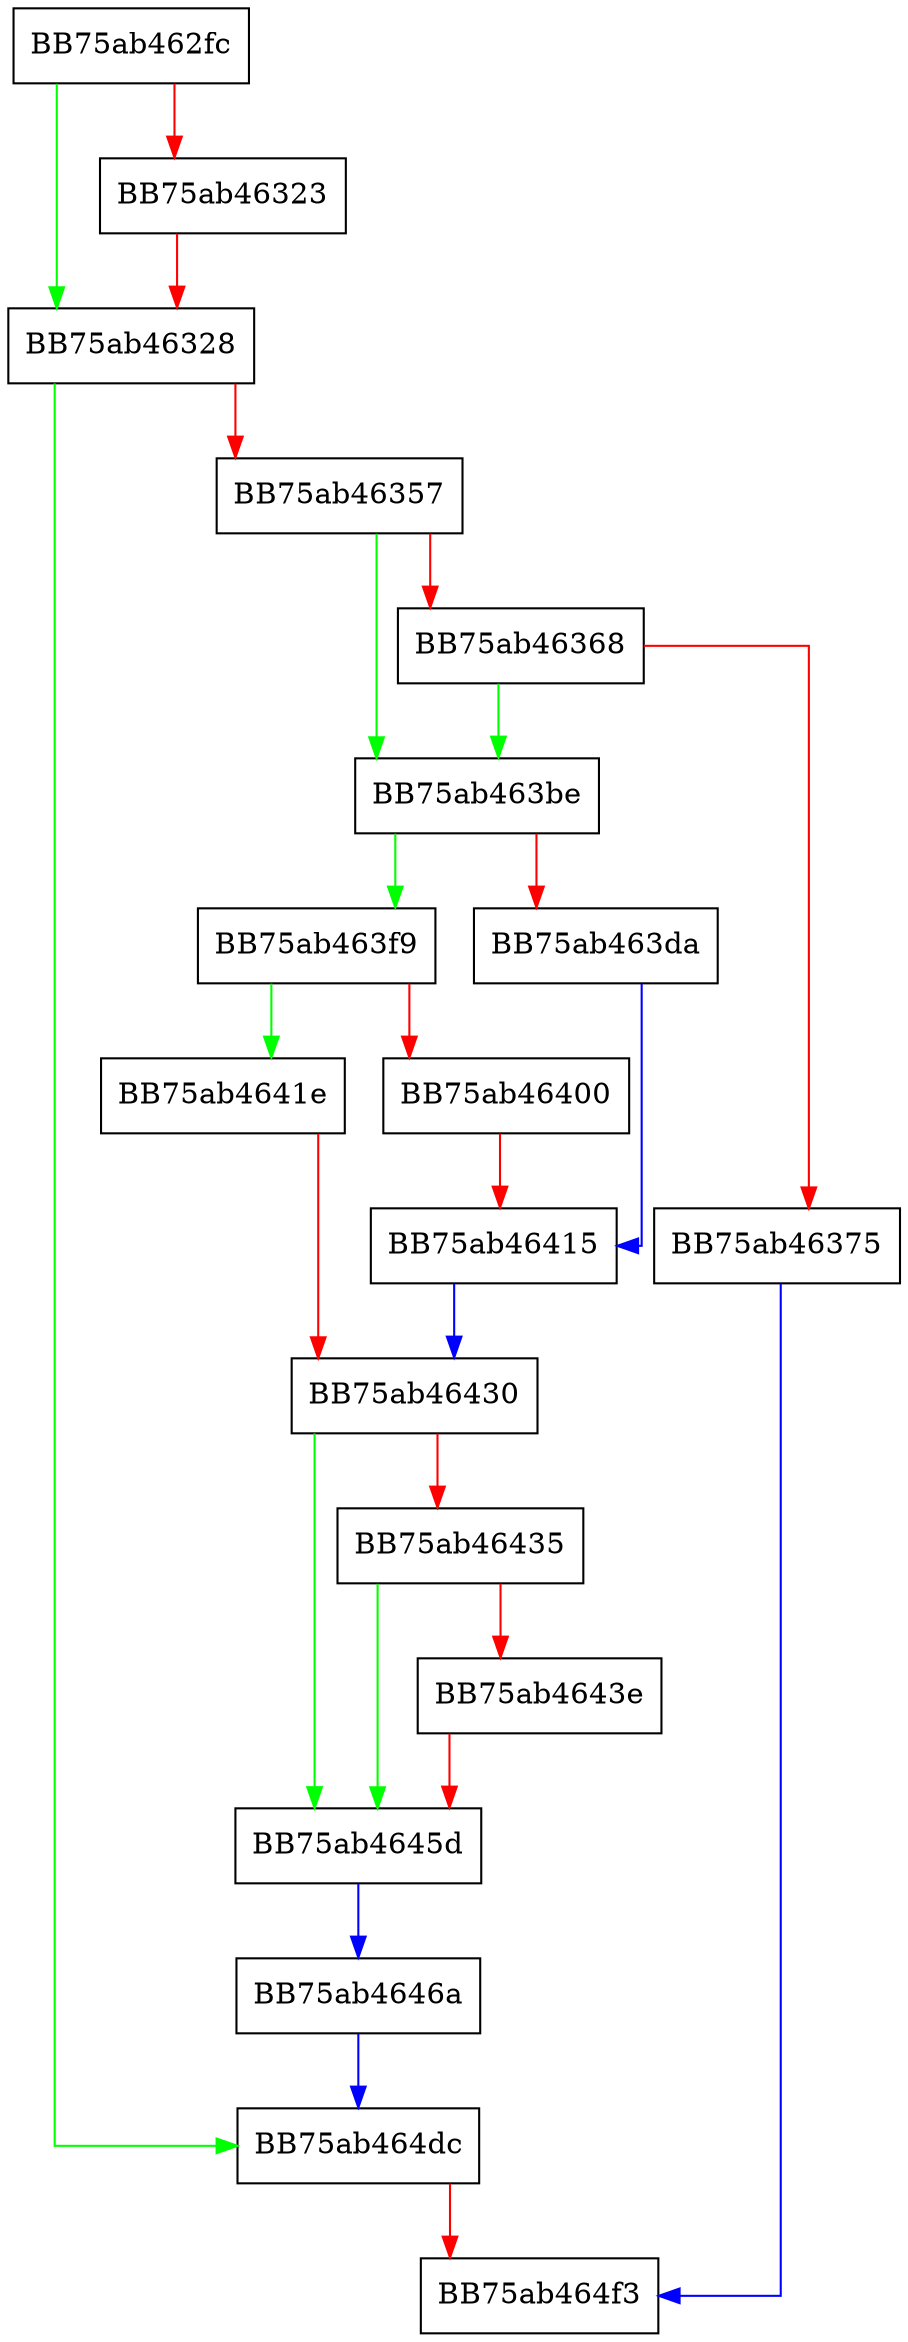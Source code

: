 digraph GenerateCampAzSubmitFeedbackReport {
  node [shape="box"];
  graph [splines=ortho];
  BB75ab462fc -> BB75ab46328 [color="green"];
  BB75ab462fc -> BB75ab46323 [color="red"];
  BB75ab46323 -> BB75ab46328 [color="red"];
  BB75ab46328 -> BB75ab464dc [color="green"];
  BB75ab46328 -> BB75ab46357 [color="red"];
  BB75ab46357 -> BB75ab463be [color="green"];
  BB75ab46357 -> BB75ab46368 [color="red"];
  BB75ab46368 -> BB75ab463be [color="green"];
  BB75ab46368 -> BB75ab46375 [color="red"];
  BB75ab46375 -> BB75ab464f3 [color="blue"];
  BB75ab463be -> BB75ab463f9 [color="green"];
  BB75ab463be -> BB75ab463da [color="red"];
  BB75ab463da -> BB75ab46415 [color="blue"];
  BB75ab463f9 -> BB75ab4641e [color="green"];
  BB75ab463f9 -> BB75ab46400 [color="red"];
  BB75ab46400 -> BB75ab46415 [color="red"];
  BB75ab46415 -> BB75ab46430 [color="blue"];
  BB75ab4641e -> BB75ab46430 [color="red"];
  BB75ab46430 -> BB75ab4645d [color="green"];
  BB75ab46430 -> BB75ab46435 [color="red"];
  BB75ab46435 -> BB75ab4645d [color="green"];
  BB75ab46435 -> BB75ab4643e [color="red"];
  BB75ab4643e -> BB75ab4645d [color="red"];
  BB75ab4645d -> BB75ab4646a [color="blue"];
  BB75ab4646a -> BB75ab464dc [color="blue"];
  BB75ab464dc -> BB75ab464f3 [color="red"];
}
